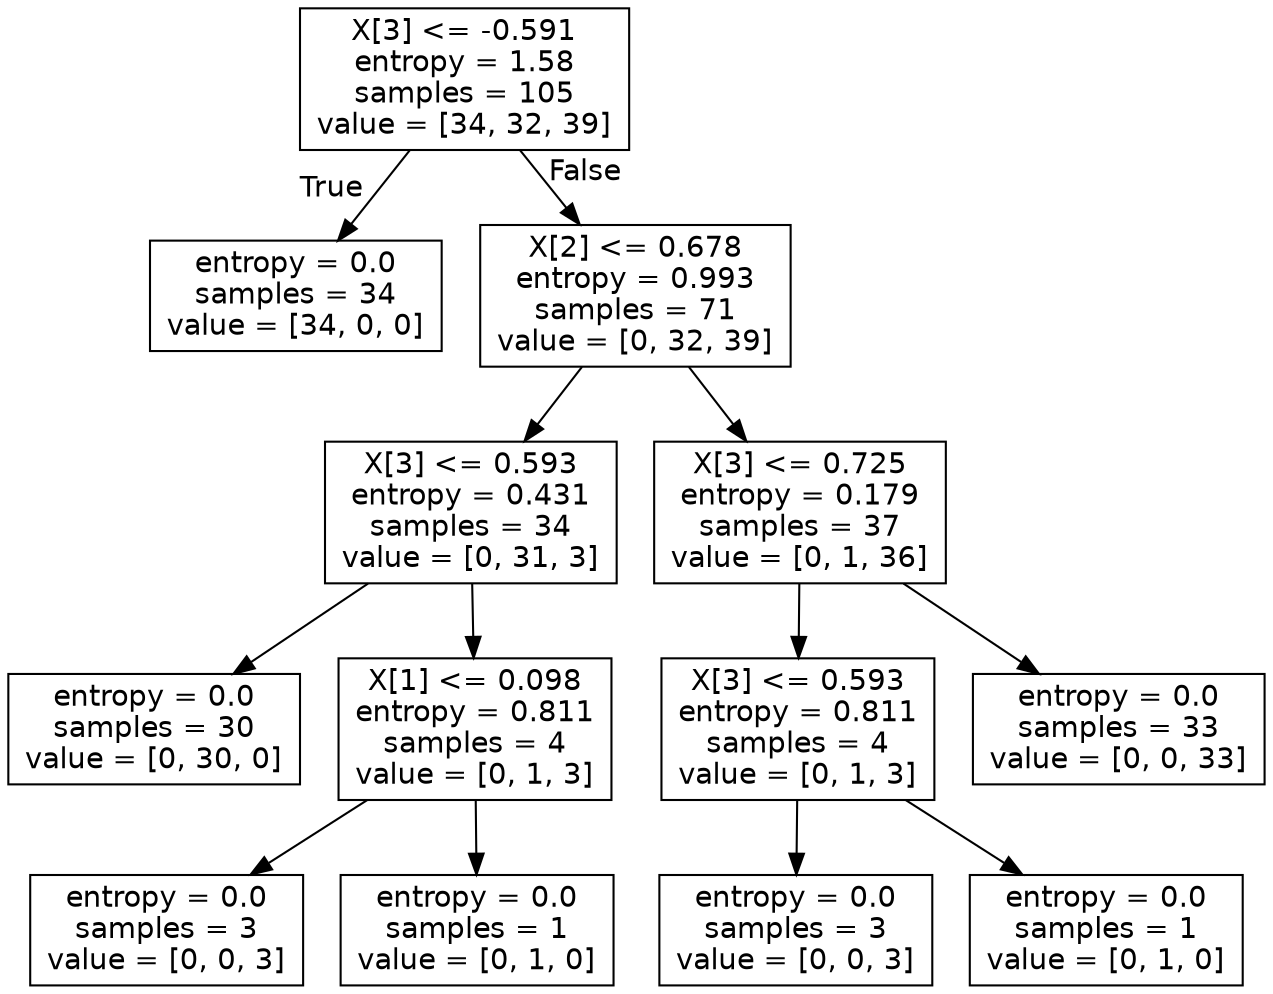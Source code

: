 digraph Tree {
node [shape=box, fontname="helvetica"] ;
edge [fontname="helvetica"] ;
0 [label="X[3] <= -0.591\nentropy = 1.58\nsamples = 105\nvalue = [34, 32, 39]"] ;
1 [label="entropy = 0.0\nsamples = 34\nvalue = [34, 0, 0]"] ;
0 -> 1 [labeldistance=2.5, labelangle=45, headlabel="True"] ;
2 [label="X[2] <= 0.678\nentropy = 0.993\nsamples = 71\nvalue = [0, 32, 39]"] ;
0 -> 2 [labeldistance=2.5, labelangle=-45, headlabel="False"] ;
3 [label="X[3] <= 0.593\nentropy = 0.431\nsamples = 34\nvalue = [0, 31, 3]"] ;
2 -> 3 ;
4 [label="entropy = 0.0\nsamples = 30\nvalue = [0, 30, 0]"] ;
3 -> 4 ;
5 [label="X[1] <= 0.098\nentropy = 0.811\nsamples = 4\nvalue = [0, 1, 3]"] ;
3 -> 5 ;
6 [label="entropy = 0.0\nsamples = 3\nvalue = [0, 0, 3]"] ;
5 -> 6 ;
7 [label="entropy = 0.0\nsamples = 1\nvalue = [0, 1, 0]"] ;
5 -> 7 ;
8 [label="X[3] <= 0.725\nentropy = 0.179\nsamples = 37\nvalue = [0, 1, 36]"] ;
2 -> 8 ;
9 [label="X[3] <= 0.593\nentropy = 0.811\nsamples = 4\nvalue = [0, 1, 3]"] ;
8 -> 9 ;
10 [label="entropy = 0.0\nsamples = 3\nvalue = [0, 0, 3]"] ;
9 -> 10 ;
11 [label="entropy = 0.0\nsamples = 1\nvalue = [0, 1, 0]"] ;
9 -> 11 ;
12 [label="entropy = 0.0\nsamples = 33\nvalue = [0, 0, 33]"] ;
8 -> 12 ;
}